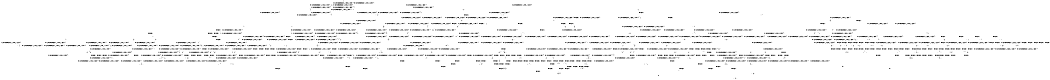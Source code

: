 digraph BCG {
size = "7, 10.5";
center = TRUE;
node [shape = circle];
0 [peripheries = 2];
0 -> 1 [label = "EX !0 !ATOMIC_EXCH_BRANCH (1, +1, TRUE, +0, 3, TRUE) !{}"];
0 -> 2 [label = "EX !2 !ATOMIC_EXCH_BRANCH (1, +1, TRUE, +1, 1, FALSE) !{}"];
0 -> 3 [label = "EX !1 !ATOMIC_EXCH_BRANCH (1, +0, TRUE, +0, 1, TRUE) !{}"];
0 -> 4 [label = "EX !0 !ATOMIC_EXCH_BRANCH (1, +1, TRUE, +0, 3, TRUE) !{}"];
0 -> 5 [label = "EX !2 !ATOMIC_EXCH_BRANCH (1, +1, TRUE, +1, 1, FALSE) !{}"];
0 -> 6 [label = "EX !1 !ATOMIC_EXCH_BRANCH (1, +0, TRUE, +0, 1, TRUE) !{}"];
1 -> 7 [label = "EX !2 !ATOMIC_EXCH_BRANCH (1, +1, TRUE, +1, 1, TRUE) !{}"];
2 -> 8 [label = "EX !0 !ATOMIC_EXCH_BRANCH (1, +1, TRUE, +0, 3, FALSE) !{}"];
3 -> 9 [label = "EX !0 !ATOMIC_EXCH_BRANCH (1, +1, TRUE, +0, 3, TRUE) !{}"];
4 -> 7 [label = "EX !2 !ATOMIC_EXCH_BRANCH (1, +1, TRUE, +1, 1, TRUE) !{}"];
4 -> 10 [label = "EX !1 !ATOMIC_EXCH_BRANCH (1, +0, TRUE, +0, 1, FALSE) !{}"];
4 -> 11 [label = "TERMINATE !0"];
4 -> 12 [label = "EX !2 !ATOMIC_EXCH_BRANCH (1, +1, TRUE, +1, 1, TRUE) !{}"];
4 -> 13 [label = "EX !1 !ATOMIC_EXCH_BRANCH (1, +0, TRUE, +0, 1, FALSE) !{}"];
4 -> 14 [label = "TERMINATE !0"];
5 -> 8 [label = "EX !0 !ATOMIC_EXCH_BRANCH (1, +1, TRUE, +0, 3, FALSE) !{}"];
5 -> 15 [label = "EX !1 !ATOMIC_EXCH_BRANCH (1, +0, TRUE, +0, 1, FALSE) !{}"];
5 -> 16 [label = "TERMINATE !2"];
5 -> 17 [label = "EX !0 !ATOMIC_EXCH_BRANCH (1, +1, TRUE, +0, 3, FALSE) !{}"];
5 -> 18 [label = "EX !1 !ATOMIC_EXCH_BRANCH (1, +0, TRUE, +0, 1, FALSE) !{}"];
5 -> 19 [label = "TERMINATE !2"];
6 -> 3 [label = "EX !1 !ATOMIC_EXCH_BRANCH (1, +0, TRUE, +0, 1, TRUE) !{}"];
6 -> 9 [label = "EX !0 !ATOMIC_EXCH_BRANCH (1, +1, TRUE, +0, 3, TRUE) !{}"];
6 -> 20 [label = "EX !2 !ATOMIC_EXCH_BRANCH (1, +1, TRUE, +1, 1, FALSE) !{}"];
6 -> 6 [label = "EX !1 !ATOMIC_EXCH_BRANCH (1, +0, TRUE, +0, 1, TRUE) !{}"];
6 -> 21 [label = "EX !0 !ATOMIC_EXCH_BRANCH (1, +1, TRUE, +0, 3, TRUE) !{}"];
6 -> 22 [label = "EX !2 !ATOMIC_EXCH_BRANCH (1, +1, TRUE, +1, 1, FALSE) !{}"];
7 -> 23 [label = "EX !1 !ATOMIC_EXCH_BRANCH (1, +0, TRUE, +0, 1, FALSE) !{}"];
8 -> 24 [label = "EX !0 !ATOMIC_EXCH_BRANCH (1, +0, FALSE, +1, 1, TRUE) !{}"];
9 -> 10 [label = "EX !1 !ATOMIC_EXCH_BRANCH (1, +0, TRUE, +0, 1, FALSE) !{}"];
10 -> 25 [label = "EX !2 !ATOMIC_EXCH_BRANCH (1, +1, TRUE, +1, 1, FALSE) !{}"];
11 -> 26 [label = "EX !2 !ATOMIC_EXCH_BRANCH (1, +1, TRUE, +1, 1, TRUE) !{}"];
12 -> 7 [label = "EX !2 !ATOMIC_EXCH_BRANCH (1, +1, TRUE, +1, 1, TRUE) !{}"];
12 -> 23 [label = "EX !1 !ATOMIC_EXCH_BRANCH (1, +0, TRUE, +0, 1, FALSE) !{}"];
12 -> 27 [label = "TERMINATE !0"];
12 -> 12 [label = "EX !2 !ATOMIC_EXCH_BRANCH (1, +1, TRUE, +1, 1, TRUE) !{}"];
12 -> 28 [label = "EX !1 !ATOMIC_EXCH_BRANCH (1, +0, TRUE, +0, 1, FALSE) !{}"];
12 -> 29 [label = "TERMINATE !0"];
13 -> 25 [label = "EX !2 !ATOMIC_EXCH_BRANCH (1, +1, TRUE, +1, 1, FALSE) !{}"];
13 -> 30 [label = "TERMINATE !0"];
13 -> 31 [label = "TERMINATE !1"];
13 -> 32 [label = "EX !2 !ATOMIC_EXCH_BRANCH (1, +1, TRUE, +1, 1, FALSE) !{}"];
13 -> 33 [label = "TERMINATE !0"];
13 -> 34 [label = "TERMINATE !1"];
14 -> 26 [label = "EX !2 !ATOMIC_EXCH_BRANCH (1, +1, TRUE, +1, 1, TRUE) !{}"];
14 -> 35 [label = "EX !1 !ATOMIC_EXCH_BRANCH (1, +0, TRUE, +0, 1, FALSE) !{}"];
14 -> 36 [label = "EX !2 !ATOMIC_EXCH_BRANCH (1, +1, TRUE, +1, 1, TRUE) !{}"];
14 -> 37 [label = "EX !1 !ATOMIC_EXCH_BRANCH (1, +0, TRUE, +0, 1, FALSE) !{}"];
15 -> 25 [label = "EX !0 !ATOMIC_EXCH_BRANCH (1, +1, TRUE, +0, 3, TRUE) !{}"];
16 -> 38 [label = "EX !0 !ATOMIC_EXCH_BRANCH (1, +1, TRUE, +0, 3, FALSE) !{}"];
17 -> 24 [label = "EX !0 !ATOMIC_EXCH_BRANCH (1, +0, FALSE, +1, 1, TRUE) !{}"];
17 -> 39 [label = "EX !1 !ATOMIC_EXCH_BRANCH (1, +0, TRUE, +0, 1, FALSE) !{}"];
17 -> 40 [label = "TERMINATE !2"];
17 -> 41 [label = "EX !0 !ATOMIC_EXCH_BRANCH (1, +0, FALSE, +1, 1, TRUE) !{}"];
17 -> 42 [label = "EX !1 !ATOMIC_EXCH_BRANCH (1, +0, TRUE, +0, 1, FALSE) !{}"];
17 -> 43 [label = "TERMINATE !2"];
18 -> 25 [label = "EX !0 !ATOMIC_EXCH_BRANCH (1, +1, TRUE, +0, 3, TRUE) !{}"];
18 -> 44 [label = "TERMINATE !2"];
18 -> 45 [label = "TERMINATE !1"];
18 -> 32 [label = "EX !0 !ATOMIC_EXCH_BRANCH (1, +1, TRUE, +0, 3, TRUE) !{}"];
18 -> 46 [label = "TERMINATE !2"];
18 -> 47 [label = "TERMINATE !1"];
19 -> 38 [label = "EX !0 !ATOMIC_EXCH_BRANCH (1, +1, TRUE, +0, 3, FALSE) !{}"];
19 -> 48 [label = "EX !1 !ATOMIC_EXCH_BRANCH (1, +0, TRUE, +0, 1, FALSE) !{}"];
19 -> 49 [label = "EX !0 !ATOMIC_EXCH_BRANCH (1, +1, TRUE, +0, 3, FALSE) !{}"];
19 -> 50 [label = "EX !1 !ATOMIC_EXCH_BRANCH (1, +0, TRUE, +0, 1, FALSE) !{}"];
20 -> 15 [label = "EX !1 !ATOMIC_EXCH_BRANCH (1, +0, TRUE, +0, 1, FALSE) !{}"];
21 -> 10 [label = "EX !1 !ATOMIC_EXCH_BRANCH (1, +0, TRUE, +0, 1, FALSE) !{}"];
21 -> 51 [label = "EX !2 !ATOMIC_EXCH_BRANCH (1, +1, TRUE, +1, 1, TRUE) !{}"];
21 -> 52 [label = "TERMINATE !0"];
21 -> 13 [label = "EX !1 !ATOMIC_EXCH_BRANCH (1, +0, TRUE, +0, 1, FALSE) !{}"];
21 -> 53 [label = "EX !2 !ATOMIC_EXCH_BRANCH (1, +1, TRUE, +1, 1, TRUE) !{}"];
21 -> 54 [label = "TERMINATE !0"];
22 -> 15 [label = "EX !1 !ATOMIC_EXCH_BRANCH (1, +0, TRUE, +0, 1, FALSE) !{}"];
22 -> 55 [label = "EX !0 !ATOMIC_EXCH_BRANCH (1, +1, TRUE, +0, 3, FALSE) !{}"];
22 -> 56 [label = "TERMINATE !2"];
22 -> 18 [label = "EX !1 !ATOMIC_EXCH_BRANCH (1, +0, TRUE, +0, 1, FALSE) !{}"];
22 -> 57 [label = "EX !0 !ATOMIC_EXCH_BRANCH (1, +1, TRUE, +0, 3, FALSE) !{}"];
22 -> 58 [label = "TERMINATE !2"];
23 -> 25 [label = "EX !2 !ATOMIC_EXCH_BRANCH (1, +1, TRUE, +1, 1, FALSE) !{}"];
24 -> 59 [label = "EX !1 !ATOMIC_EXCH_BRANCH (1, +0, TRUE, +0, 1, FALSE) !{}"];
25 -> 60 [label = "TERMINATE !0"];
26 -> 61 [label = "EX !1 !ATOMIC_EXCH_BRANCH (1, +0, TRUE, +0, 1, FALSE) !{}"];
27 -> 61 [label = "EX !1 !ATOMIC_EXCH_BRANCH (1, +0, TRUE, +0, 1, FALSE) !{}"];
28 -> 25 [label = "EX !2 !ATOMIC_EXCH_BRANCH (1, +1, TRUE, +1, 1, FALSE) !{}"];
28 -> 62 [label = "TERMINATE !0"];
28 -> 63 [label = "TERMINATE !1"];
28 -> 32 [label = "EX !2 !ATOMIC_EXCH_BRANCH (1, +1, TRUE, +1, 1, FALSE) !{}"];
28 -> 64 [label = "TERMINATE !0"];
28 -> 65 [label = "TERMINATE !1"];
29 -> 61 [label = "EX !1 !ATOMIC_EXCH_BRANCH (1, +0, TRUE, +0, 1, FALSE) !{}"];
29 -> 26 [label = "EX !2 !ATOMIC_EXCH_BRANCH (1, +1, TRUE, +1, 1, TRUE) !{}"];
29 -> 66 [label = "EX !1 !ATOMIC_EXCH_BRANCH (1, +0, TRUE, +0, 1, FALSE) !{}"];
29 -> 36 [label = "EX !2 !ATOMIC_EXCH_BRANCH (1, +1, TRUE, +1, 1, TRUE) !{}"];
30 -> 67 [label = "EX !2 !ATOMIC_EXCH_BRANCH (1, +1, TRUE, +1, 1, FALSE) !{}"];
31 -> 68 [label = "EX !2 !ATOMIC_EXCH_BRANCH (1, +1, TRUE, +1, 1, FALSE) !{}"];
32 -> 60 [label = "TERMINATE !0"];
32 -> 69 [label = "TERMINATE !2"];
32 -> 70 [label = "TERMINATE !1"];
32 -> 71 [label = "TERMINATE !0"];
32 -> 72 [label = "TERMINATE !2"];
32 -> 73 [label = "TERMINATE !1"];
33 -> 67 [label = "EX !2 !ATOMIC_EXCH_BRANCH (1, +1, TRUE, +1, 1, FALSE) !{}"];
33 -> 74 [label = "TERMINATE !1"];
33 -> 75 [label = "EX !2 !ATOMIC_EXCH_BRANCH (1, +1, TRUE, +1, 1, FALSE) !{}"];
33 -> 76 [label = "TERMINATE !1"];
34 -> 68 [label = "EX !2 !ATOMIC_EXCH_BRANCH (1, +1, TRUE, +1, 1, FALSE) !{}"];
34 -> 74 [label = "TERMINATE !0"];
34 -> 77 [label = "EX !2 !ATOMIC_EXCH_BRANCH (1, +1, TRUE, +1, 1, FALSE) !{}"];
34 -> 76 [label = "TERMINATE !0"];
35 -> 67 [label = "EX !2 !ATOMIC_EXCH_BRANCH (1, +1, TRUE, +1, 1, FALSE) !{}"];
36 -> 26 [label = "EX !2 !ATOMIC_EXCH_BRANCH (1, +1, TRUE, +1, 1, TRUE) !{}"];
36 -> 61 [label = "EX !1 !ATOMIC_EXCH_BRANCH (1, +0, TRUE, +0, 1, FALSE) !{}"];
36 -> 36 [label = "EX !2 !ATOMIC_EXCH_BRANCH (1, +1, TRUE, +1, 1, TRUE) !{}"];
36 -> 66 [label = "EX !1 !ATOMIC_EXCH_BRANCH (1, +0, TRUE, +0, 1, FALSE) !{}"];
37 -> 67 [label = "EX !2 !ATOMIC_EXCH_BRANCH (1, +1, TRUE, +1, 1, FALSE) !{}"];
37 -> 74 [label = "TERMINATE !1"];
37 -> 75 [label = "EX !2 !ATOMIC_EXCH_BRANCH (1, +1, TRUE, +1, 1, FALSE) !{}"];
37 -> 76 [label = "TERMINATE !1"];
38 -> 78 [label = "EX !0 !ATOMIC_EXCH_BRANCH (1, +0, FALSE, +1, 1, TRUE) !{}"];
39 -> 79 [label = "EX !0 !ATOMIC_EXCH_BRANCH (1, +0, FALSE, +1, 1, FALSE) !{}"];
40 -> 80 [label = "EX !1 !ATOMIC_EXCH_BRANCH (1, +0, TRUE, +0, 1, FALSE) !{}"];
41 -> 8 [label = "EX !0 !ATOMIC_EXCH_BRANCH (1, +1, TRUE, +0, 3, FALSE) !{}"];
41 -> 59 [label = "EX !1 !ATOMIC_EXCH_BRANCH (1, +0, TRUE, +0, 1, FALSE) !{}"];
41 -> 81 [label = "TERMINATE !2"];
41 -> 17 [label = "EX !0 !ATOMIC_EXCH_BRANCH (1, +1, TRUE, +0, 3, FALSE) !{}"];
41 -> 82 [label = "EX !1 !ATOMIC_EXCH_BRANCH (1, +0, TRUE, +0, 1, FALSE) !{}"];
41 -> 83 [label = "TERMINATE !2"];
42 -> 79 [label = "EX !0 !ATOMIC_EXCH_BRANCH (1, +0, FALSE, +1, 1, FALSE) !{}"];
42 -> 84 [label = "TERMINATE !2"];
42 -> 85 [label = "TERMINATE !1"];
42 -> 86 [label = "EX !0 !ATOMIC_EXCH_BRANCH (1, +0, FALSE, +1, 1, FALSE) !{}"];
42 -> 87 [label = "TERMINATE !2"];
42 -> 88 [label = "TERMINATE !1"];
43 -> 80 [label = "EX !1 !ATOMIC_EXCH_BRANCH (1, +0, TRUE, +0, 1, FALSE) !{}"];
43 -> 78 [label = "EX !0 !ATOMIC_EXCH_BRANCH (1, +0, FALSE, +1, 1, TRUE) !{}"];
43 -> 89 [label = "EX !1 !ATOMIC_EXCH_BRANCH (1, +0, TRUE, +0, 1, FALSE) !{}"];
43 -> 90 [label = "EX !0 !ATOMIC_EXCH_BRANCH (1, +0, FALSE, +1, 1, TRUE) !{}"];
44 -> 91 [label = "EX !0 !ATOMIC_EXCH_BRANCH (1, +1, TRUE, +0, 3, TRUE) !{}"];
45 -> 68 [label = "EX !0 !ATOMIC_EXCH_BRANCH (1, +1, TRUE, +0, 3, TRUE) !{}"];
46 -> 91 [label = "EX !0 !ATOMIC_EXCH_BRANCH (1, +1, TRUE, +0, 3, TRUE) !{}"];
46 -> 92 [label = "TERMINATE !1"];
46 -> 93 [label = "EX !0 !ATOMIC_EXCH_BRANCH (1, +1, TRUE, +0, 3, TRUE) !{}"];
46 -> 94 [label = "TERMINATE !1"];
47 -> 68 [label = "EX !0 !ATOMIC_EXCH_BRANCH (1, +1, TRUE, +0, 3, TRUE) !{}"];
47 -> 92 [label = "TERMINATE !2"];
47 -> 77 [label = "EX !0 !ATOMIC_EXCH_BRANCH (1, +1, TRUE, +0, 3, TRUE) !{}"];
47 -> 94 [label = "TERMINATE !2"];
48 -> 91 [label = "EX !0 !ATOMIC_EXCH_BRANCH (1, +1, TRUE, +0, 3, TRUE) !{}"];
49 -> 78 [label = "EX !0 !ATOMIC_EXCH_BRANCH (1, +0, FALSE, +1, 1, TRUE) !{}"];
49 -> 80 [label = "EX !1 !ATOMIC_EXCH_BRANCH (1, +0, TRUE, +0, 1, FALSE) !{}"];
49 -> 90 [label = "EX !0 !ATOMIC_EXCH_BRANCH (1, +0, FALSE, +1, 1, TRUE) !{}"];
49 -> 89 [label = "EX !1 !ATOMIC_EXCH_BRANCH (1, +0, TRUE, +0, 1, FALSE) !{}"];
50 -> 91 [label = "EX !0 !ATOMIC_EXCH_BRANCH (1, +1, TRUE, +0, 3, TRUE) !{}"];
50 -> 92 [label = "TERMINATE !1"];
50 -> 93 [label = "EX !0 !ATOMIC_EXCH_BRANCH (1, +1, TRUE, +0, 3, TRUE) !{}"];
50 -> 94 [label = "TERMINATE !1"];
51 -> 23 [label = "EX !1 !ATOMIC_EXCH_BRANCH (1, +0, TRUE, +0, 1, FALSE) !{}"];
52 -> 95 [label = "EX !2 !ATOMIC_EXCH_BRANCH (1, +1, TRUE, +1, 1, TRUE) !{}"];
53 -> 23 [label = "EX !1 !ATOMIC_EXCH_BRANCH (1, +0, TRUE, +0, 1, FALSE) !{}"];
53 -> 51 [label = "EX !2 !ATOMIC_EXCH_BRANCH (1, +1, TRUE, +1, 1, TRUE) !{}"];
53 -> 96 [label = "TERMINATE !0"];
53 -> 28 [label = "EX !1 !ATOMIC_EXCH_BRANCH (1, +0, TRUE, +0, 1, FALSE) !{}"];
53 -> 53 [label = "EX !2 !ATOMIC_EXCH_BRANCH (1, +1, TRUE, +1, 1, TRUE) !{}"];
53 -> 97 [label = "TERMINATE !0"];
54 -> 95 [label = "EX !2 !ATOMIC_EXCH_BRANCH (1, +1, TRUE, +1, 1, TRUE) !{}"];
54 -> 35 [label = "EX !1 !ATOMIC_EXCH_BRANCH (1, +0, TRUE, +0, 1, FALSE) !{}"];
54 -> 98 [label = "EX !2 !ATOMIC_EXCH_BRANCH (1, +1, TRUE, +1, 1, TRUE) !{}"];
54 -> 37 [label = "EX !1 !ATOMIC_EXCH_BRANCH (1, +0, TRUE, +0, 1, FALSE) !{}"];
55 -> 99 [label = "EX !0 !ATOMIC_EXCH_BRANCH (1, +0, FALSE, +1, 1, TRUE) !{}"];
56 -> 100 [label = "EX !0 !ATOMIC_EXCH_BRANCH (1, +1, TRUE, +0, 3, FALSE) !{}"];
57 -> 99 [label = "EX !0 !ATOMIC_EXCH_BRANCH (1, +0, FALSE, +1, 1, TRUE) !{}"];
57 -> 39 [label = "EX !1 !ATOMIC_EXCH_BRANCH (1, +0, TRUE, +0, 1, FALSE) !{}"];
57 -> 101 [label = "TERMINATE !2"];
57 -> 102 [label = "EX !0 !ATOMIC_EXCH_BRANCH (1, +0, FALSE, +1, 1, TRUE) !{}"];
57 -> 42 [label = "EX !1 !ATOMIC_EXCH_BRANCH (1, +0, TRUE, +0, 1, FALSE) !{}"];
57 -> 103 [label = "TERMINATE !2"];
58 -> 100 [label = "EX !0 !ATOMIC_EXCH_BRANCH (1, +1, TRUE, +0, 3, FALSE) !{}"];
58 -> 48 [label = "EX !1 !ATOMIC_EXCH_BRANCH (1, +0, TRUE, +0, 1, FALSE) !{}"];
58 -> 104 [label = "EX !0 !ATOMIC_EXCH_BRANCH (1, +1, TRUE, +0, 3, FALSE) !{}"];
58 -> 50 [label = "EX !1 !ATOMIC_EXCH_BRANCH (1, +0, TRUE, +0, 1, FALSE) !{}"];
59 -> 25 [label = "EX !0 !ATOMIC_EXCH_BRANCH (1, +1, TRUE, +0, 3, TRUE) !{}"];
60 -> 105 [label = "TERMINATE !2"];
61 -> 67 [label = "EX !2 !ATOMIC_EXCH_BRANCH (1, +1, TRUE, +1, 1, FALSE) !{}"];
62 -> 106 [label = "TERMINATE !1"];
63 -> 106 [label = "TERMINATE !0"];
64 -> 106 [label = "TERMINATE !1"];
64 -> 67 [label = "EX !2 !ATOMIC_EXCH_BRANCH (1, +1, TRUE, +1, 1, FALSE) !{}"];
64 -> 107 [label = "TERMINATE !1"];
64 -> 75 [label = "EX !2 !ATOMIC_EXCH_BRANCH (1, +1, TRUE, +1, 1, FALSE) !{}"];
65 -> 106 [label = "TERMINATE !0"];
65 -> 68 [label = "EX !2 !ATOMIC_EXCH_BRANCH (1, +1, TRUE, +1, 1, FALSE) !{}"];
65 -> 107 [label = "TERMINATE !0"];
65 -> 77 [label = "EX !2 !ATOMIC_EXCH_BRANCH (1, +1, TRUE, +1, 1, FALSE) !{}"];
66 -> 67 [label = "EX !2 !ATOMIC_EXCH_BRANCH (1, +1, TRUE, +1, 1, FALSE) !{}"];
66 -> 106 [label = "TERMINATE !1"];
66 -> 75 [label = "EX !2 !ATOMIC_EXCH_BRANCH (1, +1, TRUE, +1, 1, FALSE) !{}"];
66 -> 107 [label = "TERMINATE !1"];
67 -> 105 [label = "TERMINATE !2"];
68 -> 108 [label = "TERMINATE !0"];
69 -> 105 [label = "TERMINATE !0"];
70 -> 108 [label = "TERMINATE !0"];
71 -> 105 [label = "TERMINATE !2"];
71 -> 108 [label = "TERMINATE !1"];
71 -> 109 [label = "TERMINATE !2"];
71 -> 110 [label = "TERMINATE !1"];
72 -> 105 [label = "TERMINATE !0"];
72 -> 111 [label = "TERMINATE !1"];
72 -> 109 [label = "TERMINATE !0"];
72 -> 112 [label = "TERMINATE !1"];
73 -> 108 [label = "TERMINATE !0"];
73 -> 111 [label = "TERMINATE !2"];
73 -> 110 [label = "TERMINATE !0"];
73 -> 112 [label = "TERMINATE !2"];
74 -> 113 [label = "EX !2 !ATOMIC_EXCH_BRANCH (1, +1, TRUE, +1, 1, FALSE) !{}"];
75 -> 105 [label = "TERMINATE !2"];
75 -> 108 [label = "TERMINATE !1"];
75 -> 109 [label = "TERMINATE !2"];
75 -> 110 [label = "TERMINATE !1"];
76 -> 113 [label = "EX !2 !ATOMIC_EXCH_BRANCH (1, +1, TRUE, +1, 1, FALSE) !{}"];
76 -> 114 [label = "EX !2 !ATOMIC_EXCH_BRANCH (1, +1, TRUE, +1, 1, FALSE) !{}"];
77 -> 108 [label = "TERMINATE !0"];
77 -> 111 [label = "TERMINATE !2"];
77 -> 110 [label = "TERMINATE !0"];
77 -> 112 [label = "TERMINATE !2"];
78 -> 115 [label = "EX !1 !ATOMIC_EXCH_BRANCH (1, +0, TRUE, +0, 1, FALSE) !{}"];
79 -> 116 [label = "TERMINATE !0"];
80 -> 117 [label = "EX !0 !ATOMIC_EXCH_BRANCH (1, +0, FALSE, +1, 1, FALSE) !{}"];
81 -> 115 [label = "EX !1 !ATOMIC_EXCH_BRANCH (1, +0, TRUE, +0, 1, FALSE) !{}"];
82 -> 25 [label = "EX !0 !ATOMIC_EXCH_BRANCH (1, +1, TRUE, +0, 3, TRUE) !{}"];
82 -> 118 [label = "TERMINATE !2"];
82 -> 119 [label = "TERMINATE !1"];
82 -> 32 [label = "EX !0 !ATOMIC_EXCH_BRANCH (1, +1, TRUE, +0, 3, TRUE) !{}"];
82 -> 120 [label = "TERMINATE !2"];
82 -> 121 [label = "TERMINATE !1"];
83 -> 115 [label = "EX !1 !ATOMIC_EXCH_BRANCH (1, +0, TRUE, +0, 1, FALSE) !{}"];
83 -> 38 [label = "EX !0 !ATOMIC_EXCH_BRANCH (1, +1, TRUE, +0, 3, FALSE) !{}"];
83 -> 122 [label = "EX !1 !ATOMIC_EXCH_BRANCH (1, +0, TRUE, +0, 1, FALSE) !{}"];
83 -> 49 [label = "EX !0 !ATOMIC_EXCH_BRANCH (1, +1, TRUE, +0, 3, FALSE) !{}"];
84 -> 123 [label = "TERMINATE !1"];
85 -> 123 [label = "TERMINATE !2"];
86 -> 116 [label = "TERMINATE !0"];
86 -> 124 [label = "TERMINATE !2"];
86 -> 125 [label = "TERMINATE !1"];
86 -> 126 [label = "TERMINATE !0"];
86 -> 127 [label = "TERMINATE !2"];
86 -> 128 [label = "TERMINATE !1"];
87 -> 123 [label = "TERMINATE !1"];
87 -> 117 [label = "EX !0 !ATOMIC_EXCH_BRANCH (1, +0, FALSE, +1, 1, FALSE) !{}"];
87 -> 129 [label = "TERMINATE !1"];
87 -> 130 [label = "EX !0 !ATOMIC_EXCH_BRANCH (1, +0, FALSE, +1, 1, FALSE) !{}"];
88 -> 123 [label = "TERMINATE !2"];
88 -> 131 [label = "EX !0 !ATOMIC_EXCH_BRANCH (1, +0, FALSE, +1, 1, FALSE) !{}"];
88 -> 129 [label = "TERMINATE !2"];
88 -> 132 [label = "EX !0 !ATOMIC_EXCH_BRANCH (1, +0, FALSE, +1, 1, FALSE) !{}"];
89 -> 117 [label = "EX !0 !ATOMIC_EXCH_BRANCH (1, +0, FALSE, +1, 1, FALSE) !{}"];
89 -> 123 [label = "TERMINATE !1"];
89 -> 130 [label = "EX !0 !ATOMIC_EXCH_BRANCH (1, +0, FALSE, +1, 1, FALSE) !{}"];
89 -> 129 [label = "TERMINATE !1"];
90 -> 38 [label = "EX !0 !ATOMIC_EXCH_BRANCH (1, +1, TRUE, +0, 3, FALSE) !{}"];
90 -> 115 [label = "EX !1 !ATOMIC_EXCH_BRANCH (1, +0, TRUE, +0, 1, FALSE) !{}"];
90 -> 49 [label = "EX !0 !ATOMIC_EXCH_BRANCH (1, +1, TRUE, +0, 3, FALSE) !{}"];
90 -> 122 [label = "EX !1 !ATOMIC_EXCH_BRANCH (1, +0, TRUE, +0, 1, FALSE) !{}"];
91 -> 105 [label = "TERMINATE !0"];
92 -> 133 [label = "EX !0 !ATOMIC_EXCH_BRANCH (1, +1, TRUE, +0, 3, TRUE) !{}"];
93 -> 105 [label = "TERMINATE !0"];
93 -> 111 [label = "TERMINATE !1"];
93 -> 109 [label = "TERMINATE !0"];
93 -> 112 [label = "TERMINATE !1"];
94 -> 133 [label = "EX !0 !ATOMIC_EXCH_BRANCH (1, +1, TRUE, +0, 3, TRUE) !{}"];
94 -> 134 [label = "EX !0 !ATOMIC_EXCH_BRANCH (1, +1, TRUE, +0, 3, TRUE) !{}"];
95 -> 61 [label = "EX !1 !ATOMIC_EXCH_BRANCH (1, +0, TRUE, +0, 1, FALSE) !{}"];
96 -> 61 [label = "EX !1 !ATOMIC_EXCH_BRANCH (1, +0, TRUE, +0, 1, FALSE) !{}"];
97 -> 61 [label = "EX !1 !ATOMIC_EXCH_BRANCH (1, +0, TRUE, +0, 1, FALSE) !{}"];
97 -> 95 [label = "EX !2 !ATOMIC_EXCH_BRANCH (1, +1, TRUE, +1, 1, TRUE) !{}"];
97 -> 66 [label = "EX !1 !ATOMIC_EXCH_BRANCH (1, +0, TRUE, +0, 1, FALSE) !{}"];
97 -> 98 [label = "EX !2 !ATOMIC_EXCH_BRANCH (1, +1, TRUE, +1, 1, TRUE) !{}"];
98 -> 61 [label = "EX !1 !ATOMIC_EXCH_BRANCH (1, +0, TRUE, +0, 1, FALSE) !{}"];
98 -> 95 [label = "EX !2 !ATOMIC_EXCH_BRANCH (1, +1, TRUE, +1, 1, TRUE) !{}"];
98 -> 66 [label = "EX !1 !ATOMIC_EXCH_BRANCH (1, +0, TRUE, +0, 1, FALSE) !{}"];
98 -> 98 [label = "EX !2 !ATOMIC_EXCH_BRANCH (1, +1, TRUE, +1, 1, TRUE) !{}"];
99 -> 59 [label = "EX !1 !ATOMIC_EXCH_BRANCH (1, +0, TRUE, +0, 1, FALSE) !{}"];
100 -> 135 [label = "EX !0 !ATOMIC_EXCH_BRANCH (1, +0, FALSE, +1, 1, TRUE) !{}"];
101 -> 135 [label = "EX !0 !ATOMIC_EXCH_BRANCH (1, +0, FALSE, +1, 1, TRUE) !{}"];
102 -> 55 [label = "EX !0 !ATOMIC_EXCH_BRANCH (1, +1, TRUE, +0, 3, FALSE) !{}"];
102 -> 59 [label = "EX !1 !ATOMIC_EXCH_BRANCH (1, +0, TRUE, +0, 1, FALSE) !{}"];
102 -> 136 [label = "TERMINATE !2"];
102 -> 57 [label = "EX !0 !ATOMIC_EXCH_BRANCH (1, +1, TRUE, +0, 3, FALSE) !{}"];
102 -> 82 [label = "EX !1 !ATOMIC_EXCH_BRANCH (1, +0, TRUE, +0, 1, FALSE) !{}"];
102 -> 137 [label = "TERMINATE !2"];
103 -> 135 [label = "EX !0 !ATOMIC_EXCH_BRANCH (1, +0, FALSE, +1, 1, TRUE) !{}"];
103 -> 80 [label = "EX !1 !ATOMIC_EXCH_BRANCH (1, +0, TRUE, +0, 1, FALSE) !{}"];
103 -> 138 [label = "EX !0 !ATOMIC_EXCH_BRANCH (1, +0, FALSE, +1, 1, TRUE) !{}"];
103 -> 89 [label = "EX !1 !ATOMIC_EXCH_BRANCH (1, +0, TRUE, +0, 1, FALSE) !{}"];
104 -> 135 [label = "EX !0 !ATOMIC_EXCH_BRANCH (1, +0, FALSE, +1, 1, TRUE) !{}"];
104 -> 80 [label = "EX !1 !ATOMIC_EXCH_BRANCH (1, +0, TRUE, +0, 1, FALSE) !{}"];
104 -> 138 [label = "EX !0 !ATOMIC_EXCH_BRANCH (1, +0, FALSE, +1, 1, TRUE) !{}"];
104 -> 89 [label = "EX !1 !ATOMIC_EXCH_BRANCH (1, +0, TRUE, +0, 1, FALSE) !{}"];
105 -> 139 [label = "TERMINATE !1"];
106 -> 113 [label = "EX !2 !ATOMIC_EXCH_BRANCH (1, +1, TRUE, +1, 1, FALSE) !{}"];
107 -> 113 [label = "EX !2 !ATOMIC_EXCH_BRANCH (1, +1, TRUE, +1, 1, FALSE) !{}"];
107 -> 114 [label = "EX !2 !ATOMIC_EXCH_BRANCH (1, +1, TRUE, +1, 1, FALSE) !{}"];
108 -> 139 [label = "TERMINATE !2"];
109 -> 139 [label = "TERMINATE !1"];
109 -> 140 [label = "TERMINATE !1"];
110 -> 139 [label = "TERMINATE !2"];
110 -> 140 [label = "TERMINATE !2"];
111 -> 139 [label = "TERMINATE !0"];
112 -> 139 [label = "TERMINATE !0"];
112 -> 140 [label = "TERMINATE !0"];
113 -> 139 [label = "TERMINATE !2"];
114 -> 139 [label = "TERMINATE !2"];
114 -> 140 [label = "TERMINATE !2"];
115 -> 91 [label = "EX !0 !ATOMIC_EXCH_BRANCH (1, +1, TRUE, +0, 3, TRUE) !{}"];
116 -> 141 [label = "TERMINATE !2"];
117 -> 141 [label = "TERMINATE !0"];
118 -> 142 [label = "TERMINATE !1"];
119 -> 142 [label = "TERMINATE !2"];
120 -> 142 [label = "TERMINATE !1"];
120 -> 91 [label = "EX !0 !ATOMIC_EXCH_BRANCH (1, +1, TRUE, +0, 3, TRUE) !{}"];
120 -> 143 [label = "TERMINATE !1"];
120 -> 93 [label = "EX !0 !ATOMIC_EXCH_BRANCH (1, +1, TRUE, +0, 3, TRUE) !{}"];
121 -> 142 [label = "TERMINATE !2"];
121 -> 68 [label = "EX !0 !ATOMIC_EXCH_BRANCH (1, +1, TRUE, +0, 3, TRUE) !{}"];
121 -> 143 [label = "TERMINATE !2"];
121 -> 77 [label = "EX !0 !ATOMIC_EXCH_BRANCH (1, +1, TRUE, +0, 3, TRUE) !{}"];
122 -> 91 [label = "EX !0 !ATOMIC_EXCH_BRANCH (1, +1, TRUE, +0, 3, TRUE) !{}"];
122 -> 142 [label = "TERMINATE !1"];
122 -> 93 [label = "EX !0 !ATOMIC_EXCH_BRANCH (1, +1, TRUE, +0, 3, TRUE) !{}"];
122 -> 143 [label = "TERMINATE !1"];
123 -> 144 [label = "EX !0 !ATOMIC_EXCH_BRANCH (1, +0, FALSE, +1, 1, FALSE) !{}"];
124 -> 141 [label = "TERMINATE !0"];
125 -> 145 [label = "TERMINATE !0"];
126 -> 141 [label = "TERMINATE !2"];
126 -> 145 [label = "TERMINATE !1"];
126 -> 146 [label = "TERMINATE !2"];
126 -> 147 [label = "TERMINATE !1"];
127 -> 141 [label = "TERMINATE !0"];
127 -> 148 [label = "TERMINATE !1"];
127 -> 146 [label = "TERMINATE !0"];
127 -> 149 [label = "TERMINATE !1"];
128 -> 145 [label = "TERMINATE !0"];
128 -> 148 [label = "TERMINATE !2"];
128 -> 147 [label = "TERMINATE !0"];
128 -> 149 [label = "TERMINATE !2"];
129 -> 144 [label = "EX !0 !ATOMIC_EXCH_BRANCH (1, +0, FALSE, +1, 1, FALSE) !{}"];
129 -> 150 [label = "EX !0 !ATOMIC_EXCH_BRANCH (1, +0, FALSE, +1, 1, FALSE) !{}"];
130 -> 141 [label = "TERMINATE !0"];
130 -> 148 [label = "TERMINATE !1"];
130 -> 146 [label = "TERMINATE !0"];
130 -> 149 [label = "TERMINATE !1"];
131 -> 145 [label = "TERMINATE !0"];
132 -> 145 [label = "TERMINATE !0"];
132 -> 148 [label = "TERMINATE !2"];
132 -> 147 [label = "TERMINATE !0"];
132 -> 149 [label = "TERMINATE !2"];
133 -> 139 [label = "TERMINATE !0"];
134 -> 139 [label = "TERMINATE !0"];
134 -> 140 [label = "TERMINATE !0"];
135 -> 115 [label = "EX !1 !ATOMIC_EXCH_BRANCH (1, +0, TRUE, +0, 1, FALSE) !{}"];
136 -> 100 [label = "EX !0 !ATOMIC_EXCH_BRANCH (1, +1, TRUE, +0, 3, FALSE) !{}"];
137 -> 100 [label = "EX !0 !ATOMIC_EXCH_BRANCH (1, +1, TRUE, +0, 3, FALSE) !{}"];
137 -> 115 [label = "EX !1 !ATOMIC_EXCH_BRANCH (1, +0, TRUE, +0, 1, FALSE) !{}"];
137 -> 104 [label = "EX !0 !ATOMIC_EXCH_BRANCH (1, +1, TRUE, +0, 3, FALSE) !{}"];
137 -> 122 [label = "EX !1 !ATOMIC_EXCH_BRANCH (1, +0, TRUE, +0, 1, FALSE) !{}"];
138 -> 100 [label = "EX !0 !ATOMIC_EXCH_BRANCH (1, +1, TRUE, +0, 3, FALSE) !{}"];
138 -> 115 [label = "EX !1 !ATOMIC_EXCH_BRANCH (1, +0, TRUE, +0, 1, FALSE) !{}"];
138 -> 104 [label = "EX !0 !ATOMIC_EXCH_BRANCH (1, +1, TRUE, +0, 3, FALSE) !{}"];
138 -> 122 [label = "EX !1 !ATOMIC_EXCH_BRANCH (1, +0, TRUE, +0, 1, FALSE) !{}"];
139 -> 151 [label = "exit"];
140 -> 152 [label = "exit"];
141 -> 153 [label = "TERMINATE !1"];
142 -> 133 [label = "EX !0 !ATOMIC_EXCH_BRANCH (1, +1, TRUE, +0, 3, TRUE) !{}"];
143 -> 133 [label = "EX !0 !ATOMIC_EXCH_BRANCH (1, +1, TRUE, +0, 3, TRUE) !{}"];
143 -> 134 [label = "EX !0 !ATOMIC_EXCH_BRANCH (1, +1, TRUE, +0, 3, TRUE) !{}"];
144 -> 153 [label = "TERMINATE !0"];
145 -> 153 [label = "TERMINATE !2"];
146 -> 153 [label = "TERMINATE !1"];
146 -> 154 [label = "TERMINATE !1"];
147 -> 153 [label = "TERMINATE !2"];
147 -> 154 [label = "TERMINATE !2"];
148 -> 153 [label = "TERMINATE !0"];
149 -> 153 [label = "TERMINATE !0"];
149 -> 154 [label = "TERMINATE !0"];
150 -> 153 [label = "TERMINATE !0"];
150 -> 154 [label = "TERMINATE !0"];
153 -> 151 [label = "exit"];
154 -> 152 [label = "exit"];
}
